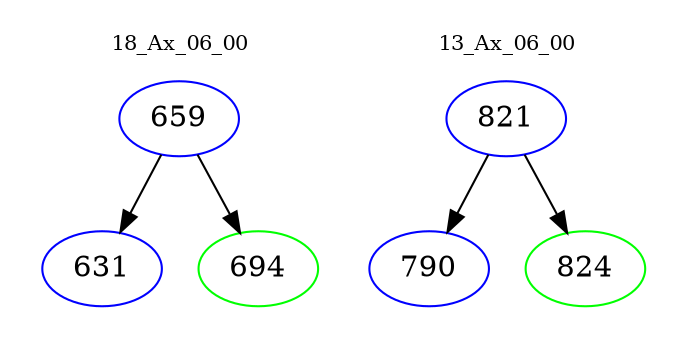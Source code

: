 digraph{
subgraph cluster_0 {
color = white
label = "18_Ax_06_00";
fontsize=10;
T0_659 [label="659", color="blue"]
T0_659 -> T0_631 [color="black"]
T0_631 [label="631", color="blue"]
T0_659 -> T0_694 [color="black"]
T0_694 [label="694", color="green"]
}
subgraph cluster_1 {
color = white
label = "13_Ax_06_00";
fontsize=10;
T1_821 [label="821", color="blue"]
T1_821 -> T1_790 [color="black"]
T1_790 [label="790", color="blue"]
T1_821 -> T1_824 [color="black"]
T1_824 [label="824", color="green"]
}
}
